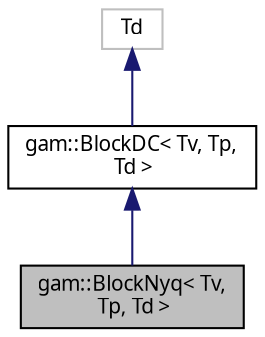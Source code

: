 digraph "gam::BlockNyq&lt; Tv, Tp, Td &gt;"
{
 // LATEX_PDF_SIZE
  bgcolor="transparent";
  edge [fontname="FreeSans.ttf",fontsize="10",labelfontname="FreeSans.ttf",labelfontsize="10"];
  node [fontname="FreeSans.ttf",fontsize="10",shape=record];
  Node1 [label="gam::BlockNyq\< Tv,\l Tp, Td \>",height=0.2,width=0.4,color="black", fillcolor="grey75", style="filled", fontcolor="black",tooltip="Nyquist frequency blocker."];
  Node2 -> Node1 [dir="back",color="midnightblue",fontsize="10",style="solid",fontname="FreeSans.ttf"];
  Node2 [label="gam::BlockDC\< Tv, Tp,\l Td \>",height=0.2,width=0.4,color="black",URL="$classgam_1_1_block_d_c.html",tooltip="DC frequency blocker."];
  Node3 -> Node2 [dir="back",color="midnightblue",fontsize="10",style="solid",fontname="FreeSans.ttf"];
  Node3 [label="Td",height=0.2,width=0.4,color="grey75",tooltip=" "];
}
